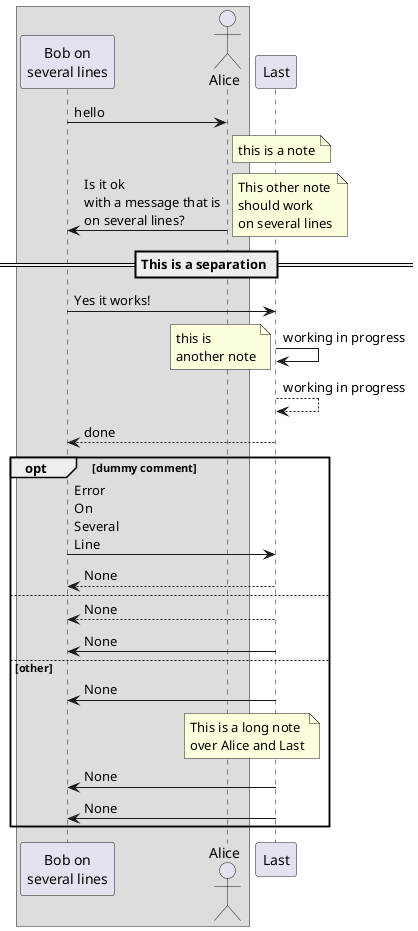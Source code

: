 {
  "sha1": "ql6ppo08ruajnfvy1cqrf9y1sxu6eet",
  "insertion": {
    "when": "2024-06-03T18:59:29.039Z",
    "user": "plantuml@gmail.com"
  }
}
@startuml

box
participant "Bob on\nseveral lines" as Bob
actor Alice
end box

Bob -> Alice : hello
note right of Alice
  this is a note
end note

Alice -> Bob : Is it ok\nwith a message that is\non several lines?

note right
  This other note
  should work
  on several lines
end note

== This is a separation ==

Bob -> Last : Yes it works!
Last -> Last : working in progress
note left : this is\nanother note

Last --> Last : working in progress
Last --> Bob : done

opt dummy comment
  Bob -> Last : Error\nOn\nSeveral\nLine
  Last --> Bob : None
else
  Last --> Bob : None
  Last -> Bob : None
else other
  Last -> Bob : None
  note over Alice, Last
    This is a long note
    over Alice and Last
  end note
  Last -> Bob : None
  Last -> Bob : None
end

@enduml
